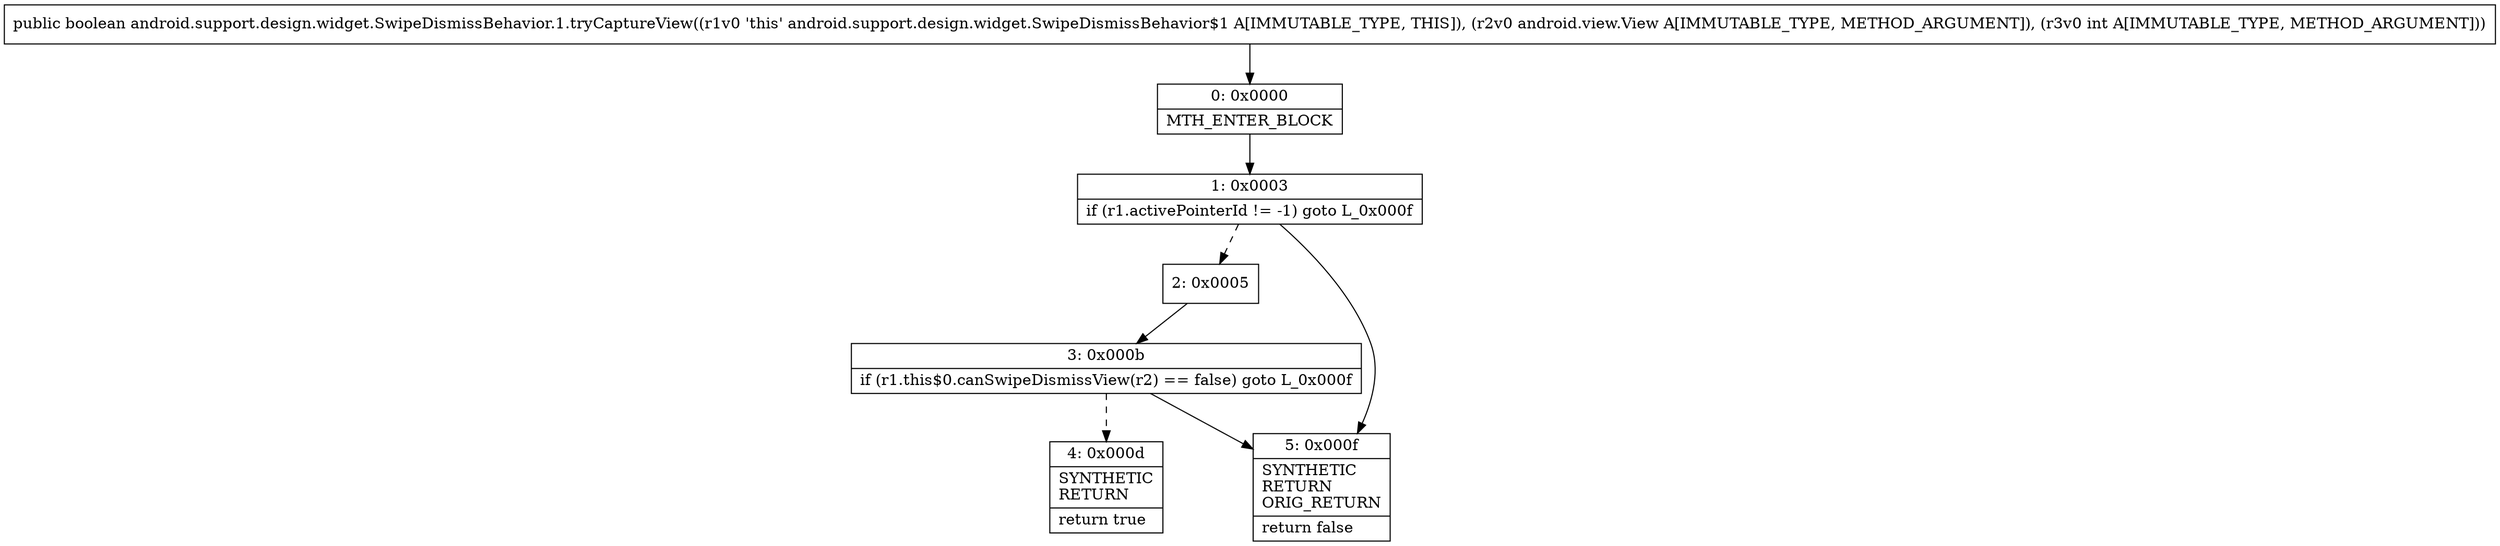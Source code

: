 digraph "CFG forandroid.support.design.widget.SwipeDismissBehavior.1.tryCaptureView(Landroid\/view\/View;I)Z" {
Node_0 [shape=record,label="{0\:\ 0x0000|MTH_ENTER_BLOCK\l}"];
Node_1 [shape=record,label="{1\:\ 0x0003|if (r1.activePointerId != \-1) goto L_0x000f\l}"];
Node_2 [shape=record,label="{2\:\ 0x0005}"];
Node_3 [shape=record,label="{3\:\ 0x000b|if (r1.this$0.canSwipeDismissView(r2) == false) goto L_0x000f\l}"];
Node_4 [shape=record,label="{4\:\ 0x000d|SYNTHETIC\lRETURN\l|return true\l}"];
Node_5 [shape=record,label="{5\:\ 0x000f|SYNTHETIC\lRETURN\lORIG_RETURN\l|return false\l}"];
MethodNode[shape=record,label="{public boolean android.support.design.widget.SwipeDismissBehavior.1.tryCaptureView((r1v0 'this' android.support.design.widget.SwipeDismissBehavior$1 A[IMMUTABLE_TYPE, THIS]), (r2v0 android.view.View A[IMMUTABLE_TYPE, METHOD_ARGUMENT]), (r3v0 int A[IMMUTABLE_TYPE, METHOD_ARGUMENT])) }"];
MethodNode -> Node_0;
Node_0 -> Node_1;
Node_1 -> Node_2[style=dashed];
Node_1 -> Node_5;
Node_2 -> Node_3;
Node_3 -> Node_4[style=dashed];
Node_3 -> Node_5;
}

